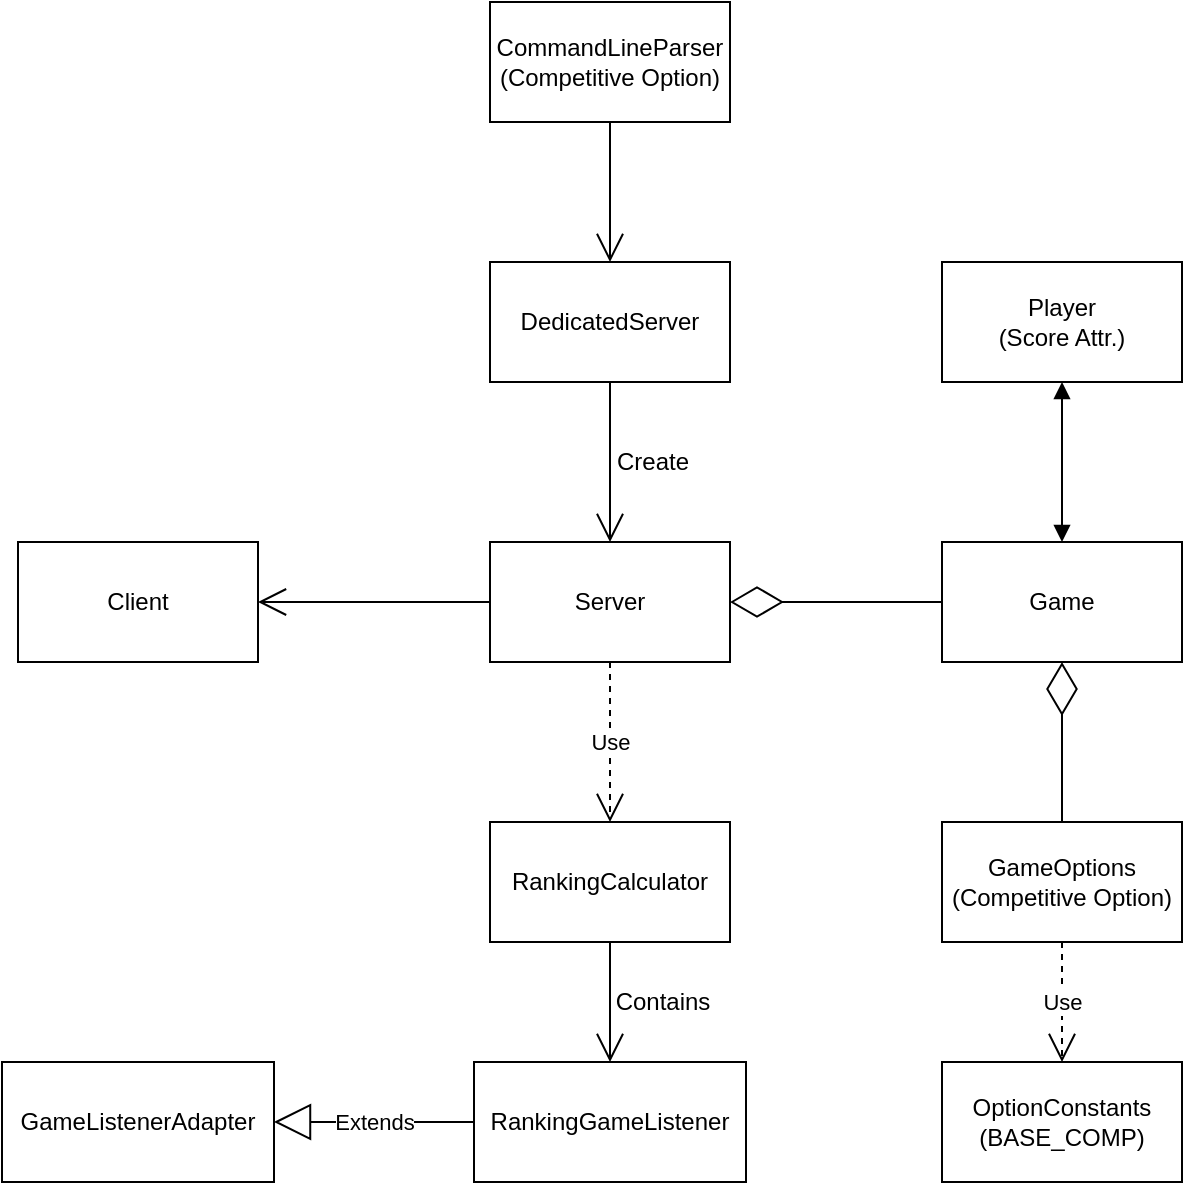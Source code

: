 <mxfile version="14.5.1" type="github">
  <diagram id="C5RBs43oDa-KdzZeNtuy" name="Page-1">
    <mxGraphModel dx="1038" dy="1749" grid="1" gridSize="10" guides="1" tooltips="1" connect="1" arrows="1" fold="1" page="1" pageScale="1" pageWidth="827" pageHeight="1169" math="0" shadow="0">
      <root>
        <mxCell id="WIyWlLk6GJQsqaUBKTNV-0" />
        <mxCell id="WIyWlLk6GJQsqaUBKTNV-1" parent="WIyWlLk6GJQsqaUBKTNV-0" />
        <mxCell id="1rkb7QO1Pra0EBreToLU-0" value="DedicatedServer" style="rounded=0;whiteSpace=wrap;html=1;" vertex="1" parent="WIyWlLk6GJQsqaUBKTNV-1">
          <mxGeometry x="354" y="110" width="120" height="60" as="geometry" />
        </mxCell>
        <mxCell id="1rkb7QO1Pra0EBreToLU-1" value="Server" style="rounded=0;whiteSpace=wrap;html=1;" vertex="1" parent="WIyWlLk6GJQsqaUBKTNV-1">
          <mxGeometry x="354" y="250" width="120" height="60" as="geometry" />
        </mxCell>
        <mxCell id="1rkb7QO1Pra0EBreToLU-2" value="Player&lt;br&gt;(Score Attr.)" style="rounded=0;whiteSpace=wrap;html=1;" vertex="1" parent="WIyWlLk6GJQsqaUBKTNV-1">
          <mxGeometry x="580" y="110" width="120" height="60" as="geometry" />
        </mxCell>
        <mxCell id="1rkb7QO1Pra0EBreToLU-3" value="GameOptions&lt;br&gt;(Competitive Option)" style="rounded=0;whiteSpace=wrap;html=1;" vertex="1" parent="WIyWlLk6GJQsqaUBKTNV-1">
          <mxGeometry x="580" y="390" width="120" height="60" as="geometry" />
        </mxCell>
        <mxCell id="1rkb7QO1Pra0EBreToLU-4" value="RankingCalculator" style="rounded=0;whiteSpace=wrap;html=1;" vertex="1" parent="WIyWlLk6GJQsqaUBKTNV-1">
          <mxGeometry x="354" y="390" width="120" height="60" as="geometry" />
        </mxCell>
        <mxCell id="1rkb7QO1Pra0EBreToLU-5" value="RankingGameListener" style="rounded=0;whiteSpace=wrap;html=1;" vertex="1" parent="WIyWlLk6GJQsqaUBKTNV-1">
          <mxGeometry x="346" y="510" width="136" height="60" as="geometry" />
        </mxCell>
        <mxCell id="1rkb7QO1Pra0EBreToLU-6" value="Client" style="rounded=0;whiteSpace=wrap;html=1;" vertex="1" parent="WIyWlLk6GJQsqaUBKTNV-1">
          <mxGeometry x="118" y="250" width="120" height="60" as="geometry" />
        </mxCell>
        <mxCell id="1rkb7QO1Pra0EBreToLU-7" value="" style="endArrow=open;endFill=1;endSize=12;html=1;entryX=0.5;entryY=0;entryDx=0;entryDy=0;exitX=0.5;exitY=1;exitDx=0;exitDy=0;" edge="1" parent="WIyWlLk6GJQsqaUBKTNV-1" source="1rkb7QO1Pra0EBreToLU-0" target="1rkb7QO1Pra0EBreToLU-1">
          <mxGeometry width="160" relative="1" as="geometry">
            <mxPoint x="410" y="170" as="sourcePoint" />
            <mxPoint x="490" y="300" as="targetPoint" />
          </mxGeometry>
        </mxCell>
        <mxCell id="1rkb7QO1Pra0EBreToLU-8" value="Create" style="text;html=1;align=center;verticalAlign=middle;resizable=0;points=[];autosize=1;" vertex="1" parent="WIyWlLk6GJQsqaUBKTNV-1">
          <mxGeometry x="410" y="200" width="50" height="20" as="geometry" />
        </mxCell>
        <mxCell id="1rkb7QO1Pra0EBreToLU-11" value="CommandLineParser&lt;br&gt;(Competitive Option)" style="rounded=0;whiteSpace=wrap;html=1;" vertex="1" parent="WIyWlLk6GJQsqaUBKTNV-1">
          <mxGeometry x="354" y="-20" width="120" height="60" as="geometry" />
        </mxCell>
        <mxCell id="1rkb7QO1Pra0EBreToLU-13" value="" style="endArrow=open;endFill=1;endSize=12;html=1;exitX=0.5;exitY=1;exitDx=0;exitDy=0;entryX=0.5;entryY=0;entryDx=0;entryDy=0;" edge="1" parent="WIyWlLk6GJQsqaUBKTNV-1" source="1rkb7QO1Pra0EBreToLU-11" target="1rkb7QO1Pra0EBreToLU-0">
          <mxGeometry width="160" relative="1" as="geometry">
            <mxPoint x="330" y="90" as="sourcePoint" />
            <mxPoint x="490" y="90" as="targetPoint" />
          </mxGeometry>
        </mxCell>
        <mxCell id="1rkb7QO1Pra0EBreToLU-14" value="Game" style="rounded=0;whiteSpace=wrap;html=1;" vertex="1" parent="WIyWlLk6GJQsqaUBKTNV-1">
          <mxGeometry x="580" y="250" width="120" height="60" as="geometry" />
        </mxCell>
        <mxCell id="1rkb7QO1Pra0EBreToLU-15" value="" style="endArrow=diamondThin;endFill=0;endSize=24;html=1;exitX=0;exitY=0.5;exitDx=0;exitDy=0;entryX=1;entryY=0.5;entryDx=0;entryDy=0;" edge="1" parent="WIyWlLk6GJQsqaUBKTNV-1" source="1rkb7QO1Pra0EBreToLU-14" target="1rkb7QO1Pra0EBreToLU-1">
          <mxGeometry width="160" relative="1" as="geometry">
            <mxPoint x="330" y="290" as="sourcePoint" />
            <mxPoint x="480" y="280" as="targetPoint" />
          </mxGeometry>
        </mxCell>
        <mxCell id="1rkb7QO1Pra0EBreToLU-16" value="" style="endArrow=diamondThin;endFill=0;endSize=24;html=1;entryX=0.5;entryY=1;entryDx=0;entryDy=0;exitX=0.5;exitY=0;exitDx=0;exitDy=0;" edge="1" parent="WIyWlLk6GJQsqaUBKTNV-1" source="1rkb7QO1Pra0EBreToLU-3" target="1rkb7QO1Pra0EBreToLU-14">
          <mxGeometry width="160" relative="1" as="geometry">
            <mxPoint x="280" y="290" as="sourcePoint" />
            <mxPoint x="440" y="290" as="targetPoint" />
          </mxGeometry>
        </mxCell>
        <mxCell id="1rkb7QO1Pra0EBreToLU-17" value="OptionConstants&lt;br&gt;(BASE_COMP)" style="rounded=0;whiteSpace=wrap;html=1;" vertex="1" parent="WIyWlLk6GJQsqaUBKTNV-1">
          <mxGeometry x="580" y="510" width="120" height="60" as="geometry" />
        </mxCell>
        <mxCell id="1rkb7QO1Pra0EBreToLU-19" value="" style="endArrow=block;startArrow=block;endFill=1;startFill=1;html=1;exitX=0.5;exitY=1;exitDx=0;exitDy=0;entryX=0.5;entryY=0;entryDx=0;entryDy=0;" edge="1" parent="WIyWlLk6GJQsqaUBKTNV-1" source="1rkb7QO1Pra0EBreToLU-2" target="1rkb7QO1Pra0EBreToLU-14">
          <mxGeometry width="160" relative="1" as="geometry">
            <mxPoint x="300" y="280" as="sourcePoint" />
            <mxPoint x="460" y="280" as="targetPoint" />
          </mxGeometry>
        </mxCell>
        <mxCell id="1rkb7QO1Pra0EBreToLU-20" value="GameListenerAdapter" style="rounded=0;whiteSpace=wrap;html=1;" vertex="1" parent="WIyWlLk6GJQsqaUBKTNV-1">
          <mxGeometry x="110" y="510" width="136" height="60" as="geometry" />
        </mxCell>
        <mxCell id="1rkb7QO1Pra0EBreToLU-21" value="Extends" style="endArrow=block;endSize=16;endFill=0;html=1;entryX=1;entryY=0.5;entryDx=0;entryDy=0;exitX=0;exitY=0.5;exitDx=0;exitDy=0;" edge="1" parent="WIyWlLk6GJQsqaUBKTNV-1" source="1rkb7QO1Pra0EBreToLU-5" target="1rkb7QO1Pra0EBreToLU-20">
          <mxGeometry width="160" relative="1" as="geometry">
            <mxPoint x="300" y="470" as="sourcePoint" />
            <mxPoint x="510" y="380" as="targetPoint" />
          </mxGeometry>
        </mxCell>
        <mxCell id="1rkb7QO1Pra0EBreToLU-22" value="" style="endArrow=open;endFill=1;endSize=12;html=1;entryX=0.5;entryY=0;entryDx=0;entryDy=0;exitX=0.5;exitY=1;exitDx=0;exitDy=0;" edge="1" parent="WIyWlLk6GJQsqaUBKTNV-1" source="1rkb7QO1Pra0EBreToLU-4" target="1rkb7QO1Pra0EBreToLU-5">
          <mxGeometry width="160" relative="1" as="geometry">
            <mxPoint x="350" y="380" as="sourcePoint" />
            <mxPoint x="510" y="380" as="targetPoint" />
          </mxGeometry>
        </mxCell>
        <mxCell id="1rkb7QO1Pra0EBreToLU-24" value="" style="endArrow=open;endFill=1;endSize=12;html=1;exitX=0;exitY=0.5;exitDx=0;exitDy=0;entryX=1;entryY=0.5;entryDx=0;entryDy=0;" edge="1" parent="WIyWlLk6GJQsqaUBKTNV-1" source="1rkb7QO1Pra0EBreToLU-1" target="1rkb7QO1Pra0EBreToLU-6">
          <mxGeometry width="160" relative="1" as="geometry">
            <mxPoint x="350" y="280" as="sourcePoint" />
            <mxPoint x="510" y="280" as="targetPoint" />
          </mxGeometry>
        </mxCell>
        <mxCell id="1rkb7QO1Pra0EBreToLU-26" value="Use" style="endArrow=open;endSize=12;dashed=1;html=1;exitX=0.5;exitY=1;exitDx=0;exitDy=0;entryX=0.5;entryY=0;entryDx=0;entryDy=0;" edge="1" parent="WIyWlLk6GJQsqaUBKTNV-1" source="1rkb7QO1Pra0EBreToLU-1" target="1rkb7QO1Pra0EBreToLU-4">
          <mxGeometry width="160" relative="1" as="geometry">
            <mxPoint x="350" y="320" as="sourcePoint" />
            <mxPoint x="510" y="320" as="targetPoint" />
          </mxGeometry>
        </mxCell>
        <mxCell id="1rkb7QO1Pra0EBreToLU-27" value="Contains" style="text;html=1;align=center;verticalAlign=middle;resizable=0;points=[];autosize=1;" vertex="1" parent="WIyWlLk6GJQsqaUBKTNV-1">
          <mxGeometry x="410" y="470" width="60" height="20" as="geometry" />
        </mxCell>
        <mxCell id="1rkb7QO1Pra0EBreToLU-28" value="Use" style="endArrow=open;endSize=12;dashed=1;html=1;exitX=0.5;exitY=1;exitDx=0;exitDy=0;entryX=0.5;entryY=0;entryDx=0;entryDy=0;" edge="1" parent="WIyWlLk6GJQsqaUBKTNV-1" source="1rkb7QO1Pra0EBreToLU-3" target="1rkb7QO1Pra0EBreToLU-17">
          <mxGeometry width="160" relative="1" as="geometry">
            <mxPoint x="350" y="320" as="sourcePoint" />
            <mxPoint x="510" y="320" as="targetPoint" />
          </mxGeometry>
        </mxCell>
      </root>
    </mxGraphModel>
  </diagram>
</mxfile>
